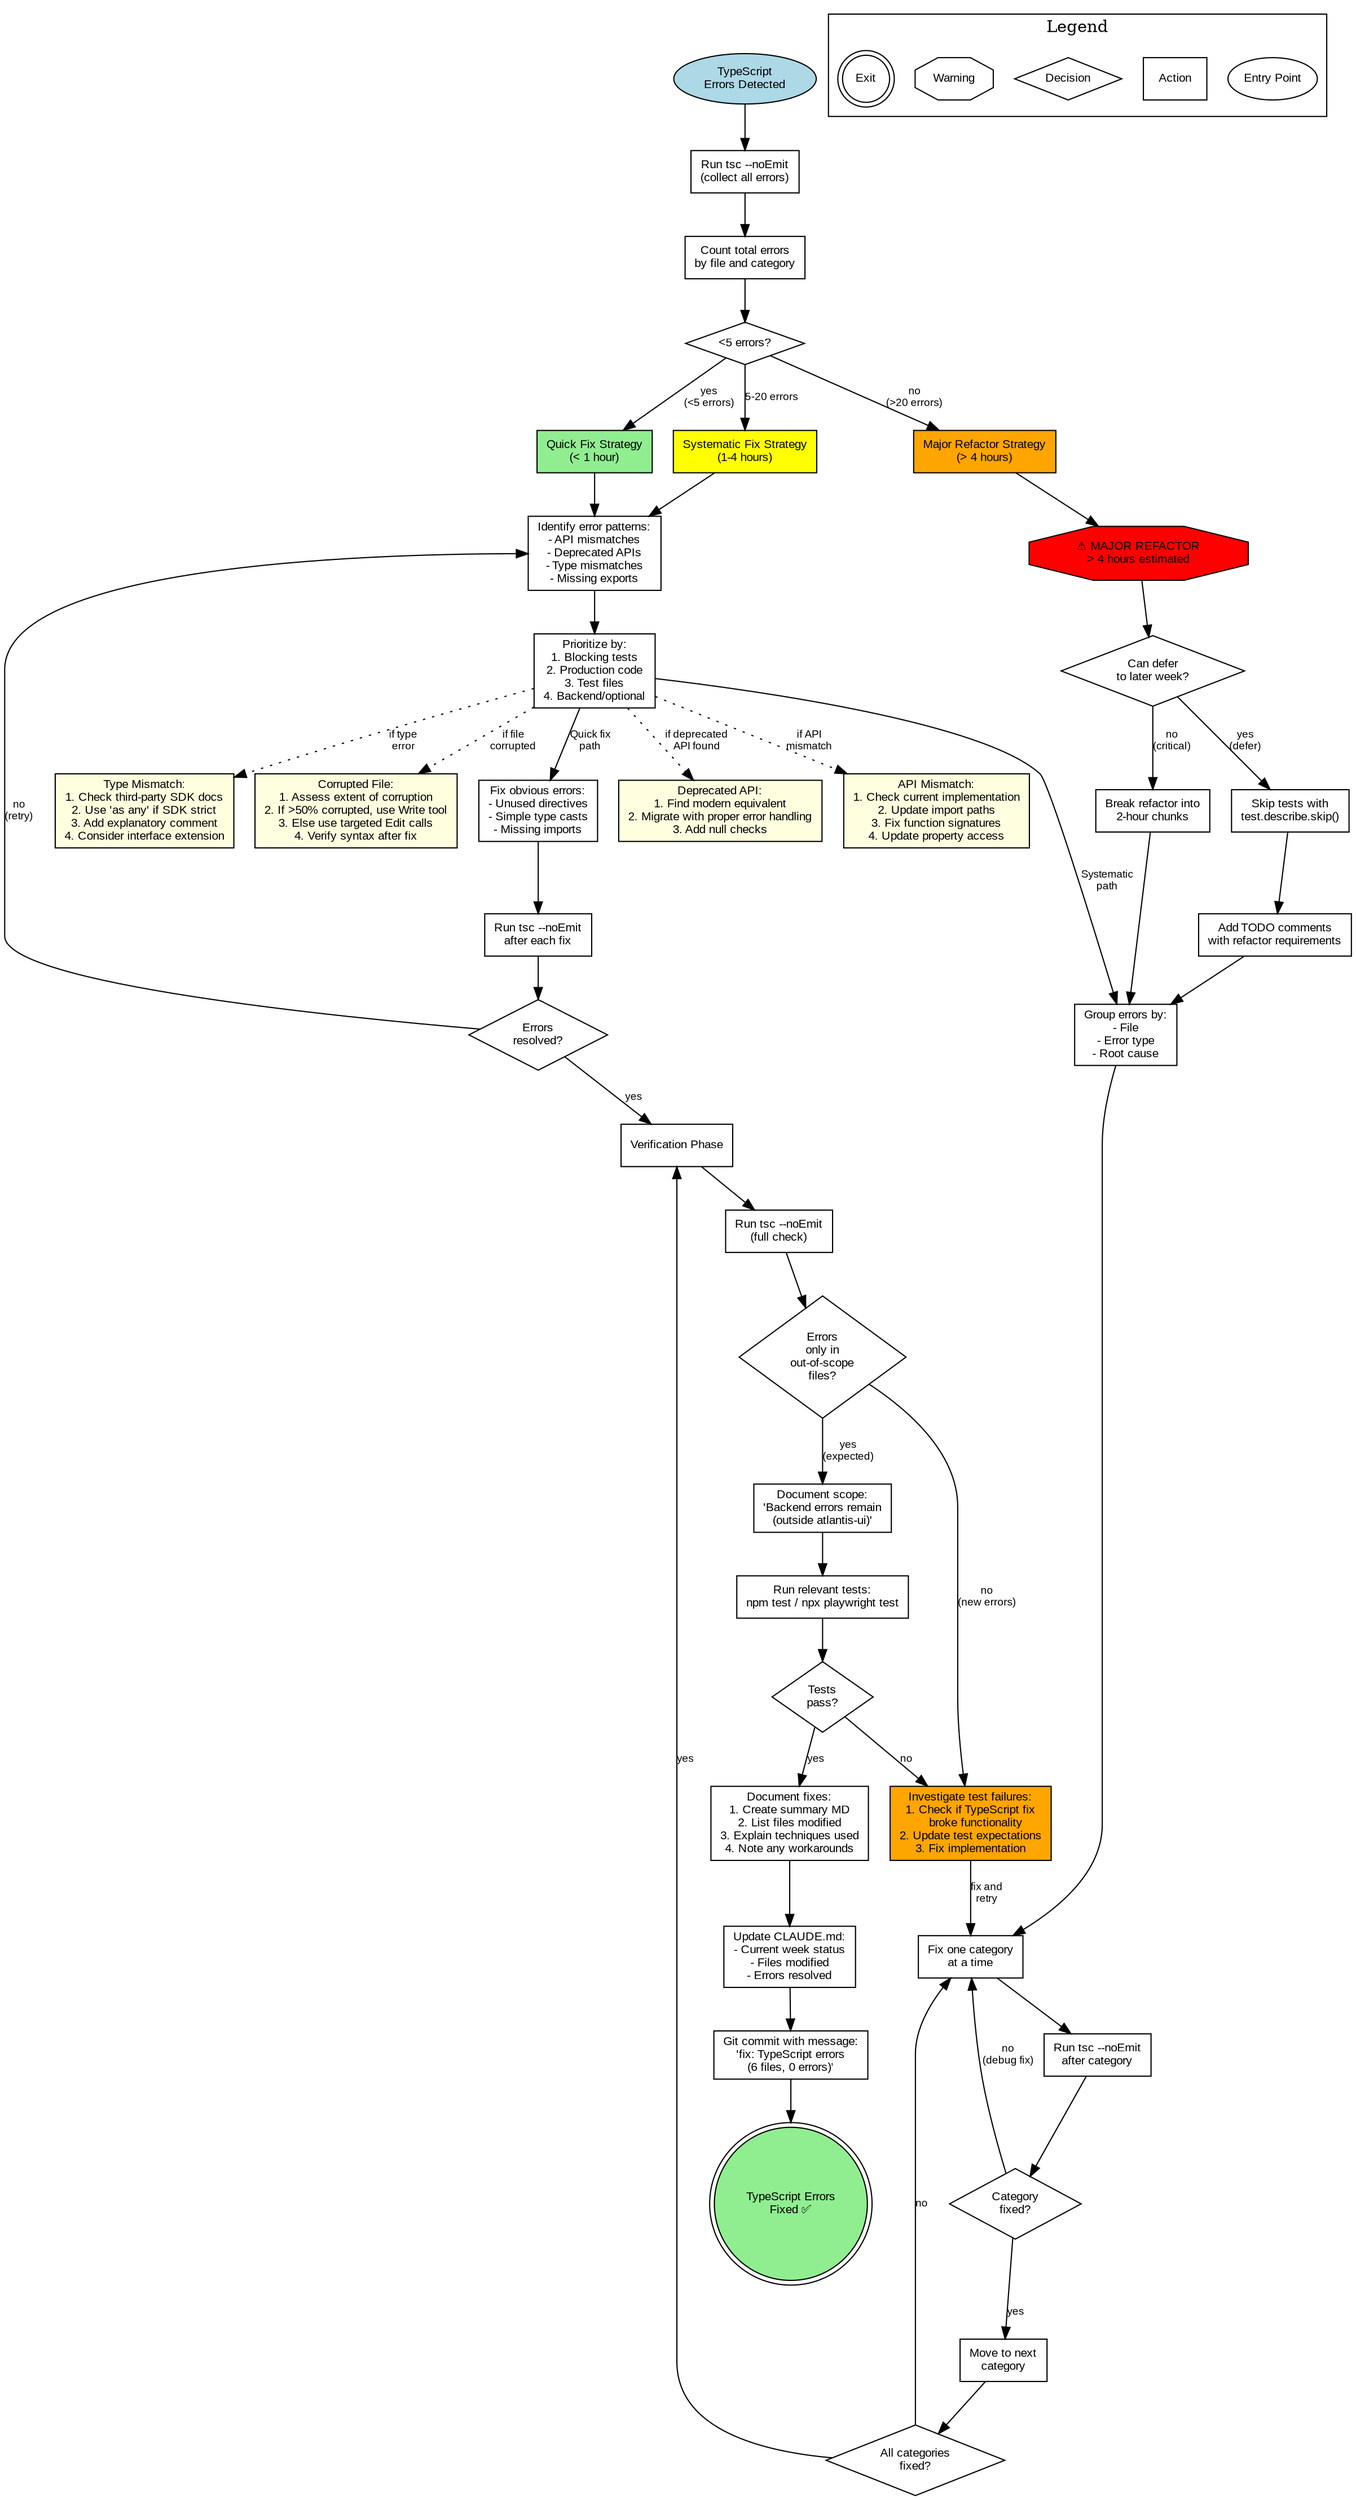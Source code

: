 /**
 * TypeScript Error Fixing Workflow
 *
 * TRIGGER: TypeScript compilation errors detected
 *
 * This workflow guides systematic TypeScript error resolution,
 * from initial triage through verification.
 *
 * VERSION: 1.0
 * CREATED: 2025-10-11
 * PRIORITY: P1 (blocking production deployment)
 */

digraph typescript_error_fixing {
  rankdir=TB;
  node [fontname="Arial", fontsize=10];
  edge [fontname="Arial", fontsize=9];

  // ========== ENTRY POINT ==========
  start [shape=ellipse, style=filled, fillcolor=lightblue, label="TypeScript\nErrors Detected"];

  // ========== PHASE 1: TRIAGE ==========
  run_tsc [shape=box, label="Run tsc --noEmit\n(collect all errors)"];
  count_errors [shape=box, label="Count total errors\nby file and category"];
  categorize [shape=diamond, label="<5 errors?"];

  // Error categories
  quick_fix [shape=box, style=filled, fillcolor=lightgreen, label="Quick Fix Strategy\n(< 1 hour)"];
  systematic_fix [shape=box, style=filled, fillcolor=yellow, label="Systematic Fix Strategy\n(1-4 hours)"];
  major_refactor [shape=box, style=filled, fillcolor=orange, label="Major Refactor Strategy\n(> 4 hours)"];

  // ========== PHASE 2: CATEGORIZE ERRORS ==========
  identify_patterns [shape=box, label="Identify error patterns:\n- API mismatches\n- Deprecated APIs\n- Type mismatches\n- Missing exports"];

  prioritize [shape=box, label="Prioritize by:\n1. Blocking tests\n2. Production code\n3. Test files\n4. Backend/optional"];

  // ========== PHASE 3: FIX STRATEGIES ==========

  // Quick Fix Path
  quick_1 [shape=box, label="Fix obvious errors:\n- Unused directives\n- Simple type casts\n- Missing imports"];
  quick_2 [shape=box, label="Run tsc --noEmit\nafter each fix"];
  quick_done [shape=diamond, label="Errors\nresolved?"];

  // Systematic Fix Path
  sys_1 [shape=box, label="Group errors by:\n- File\n- Error type\n- Root cause"];
  sys_2 [shape=box, label="Fix one category\nat a time"];
  sys_3 [shape=box, label="Run tsc --noEmit\nafter category"];
  sys_4 [shape=diamond, label="Category\nfixed?"];
  sys_next [shape=box, label="Move to next\ncategory"];
  sys_done [shape=diamond, label="All categories\nfixed?"];

  // Major Refactor Path
  refactor_warn [shape=octagon, style=filled, fillcolor=red, label="⚠️ MAJOR REFACTOR\n> 4 hours estimated"];
  refactor_decision [shape=diamond, label="Can defer\nto later week?"];
  refactor_skip [shape=box, label="Skip tests with\ntest.describe.skip()"];
  refactor_todo [shape=box, label="Add TODO comments\nwith refactor requirements"];
  refactor_proceed [shape=box, label="Break refactor into\n2-hour chunks"];

  // ========== PHASE 4: COMMON ERROR TYPES ==========

  deprecated_api [shape=box, style=filled, fillcolor=lightyellow, label="Deprecated API:\n1. Find modern equivalent\n2. Migrate with proper error handling\n3. Add null checks"];

  api_mismatch [shape=box, style=filled, fillcolor=lightyellow, label="API Mismatch:\n1. Check current implementation\n2. Update import paths\n3. Fix function signatures\n4. Update property access"];

  type_mismatch [shape=box, style=filled, fillcolor=lightyellow, label="Type Mismatch:\n1. Check third-party SDK docs\n2. Use 'as any' if SDK strict\n3. Add explanatory comment\n4. Consider interface extension"];

  corrupted_file [shape=box, style=filled, fillcolor=lightyellow, label="Corrupted File:\n1. Assess extent of corruption\n2. If >50% corrupted, use Write tool\n3. Else use targeted Edit calls\n4. Verify syntax after fix"];

  // ========== PHASE 5: VERIFICATION ==========
  verify_start [shape=box, label="Verification Phase"];
  run_tsc_final [shape=box, label="Run tsc --noEmit\n(full check)"];
  check_scope [shape=diamond, label="Errors\nonly in\nout-of-scope\nfiles?"];

  scope_note [shape=box, label="Document scope:\n'Backend errors remain\n(outside atlantis-ui)'"];

  run_tests [shape=box, label="Run relevant tests:\nnpm test / npx playwright test"];
  tests_pass [shape=diamond, label="Tests\npass?"];

  investigate_test_fail [shape=box, style=filled, fillcolor=orange, label="Investigate test failures:\n1. Check if TypeScript fix\n   broke functionality\n2. Update test expectations\n3. Fix implementation"];

  // ========== PHASE 6: DOCUMENTATION ==========
  document [shape=box, label="Document fixes:\n1. Create summary MD\n2. List files modified\n3. Explain techniques used\n4. Note any workarounds"];

  update_claude_md [shape=box, label="Update CLAUDE.md:\n- Current week status\n- Files modified\n- Errors resolved"];

  commit [shape=box, label="Git commit with message:\n'fix: TypeScript errors\n(6 files, 0 errors)'"];

  // ========== EXIT POINT ==========
  complete [shape=doublecircle, style=filled, fillcolor=lightgreen, label="TypeScript Errors\nFixed ✅"];

  // ========== EDGES ==========

  // Phase 1: Triage
  start -> run_tsc;
  run_tsc -> count_errors;
  count_errors -> categorize;
  categorize -> quick_fix [label="yes\n(<5 errors)"];
  categorize -> systematic_fix [label="5-20 errors"];
  categorize -> major_refactor [label="no\n(>20 errors)"];

  // Phase 2: Categorize
  quick_fix -> identify_patterns;
  systematic_fix -> identify_patterns;
  major_refactor -> refactor_warn;

  identify_patterns -> prioritize;
  prioritize -> quick_1 [label="Quick fix\npath"];
  prioritize -> sys_1 [label="Systematic\npath"];

  // Quick Fix Path
  quick_1 -> quick_2;
  quick_2 -> quick_done;
  quick_done -> verify_start [label="yes"];
  quick_done -> identify_patterns [label="no\n(retry)"];

  // Systematic Fix Path
  sys_1 -> sys_2;
  sys_2 -> sys_3;
  sys_3 -> sys_4;
  sys_4 -> sys_next [label="yes"];
  sys_4 -> sys_2 [label="no\n(debug fix)"];
  sys_next -> sys_done;
  sys_done -> verify_start [label="yes"];
  sys_done -> sys_2 [label="no"];

  // Major Refactor Path
  refactor_warn -> refactor_decision;
  refactor_decision -> refactor_skip [label="yes\n(defer)"];
  refactor_decision -> refactor_proceed [label="no\n(critical)"];
  refactor_skip -> refactor_todo;
  refactor_todo -> sys_1;
  refactor_proceed -> sys_1;

  // Common Error Types (reference nodes, not in main flow)
  prioritize -> deprecated_api [style=dotted, label="if deprecated\nAPI found"];
  prioritize -> api_mismatch [style=dotted, label="if API\nmismatch"];
  prioritize -> type_mismatch [style=dotted, label="if type\nerror"];
  prioritize -> corrupted_file [style=dotted, label="if file\ncorrupted"];

  // Phase 5: Verification
  verify_start -> run_tsc_final;
  run_tsc_final -> check_scope;
  check_scope -> scope_note [label="yes\n(expected)"];
  check_scope -> investigate_test_fail [label="no\n(new errors)"];

  scope_note -> run_tests;
  run_tests -> tests_pass;
  tests_pass -> document [label="yes"];
  tests_pass -> investigate_test_fail [label="no"];
  investigate_test_fail -> sys_2 [label="fix and\nretry"];

  // Phase 6: Documentation
  document -> update_claude_md;
  update_claude_md -> commit;
  commit -> complete;

  // ========== LEGEND ==========
  subgraph cluster_legend {
    label="Legend";
    style=filled;
    fillcolor=white;

    legend_entry [shape=ellipse, label="Entry Point"];
    legend_action [shape=box, label="Action"];
    legend_decision [shape=diamond, label="Decision"];
    legend_warning [shape=octagon, label="Warning"];
    legend_exit [shape=doublecircle, label="Exit"];
  }
}
